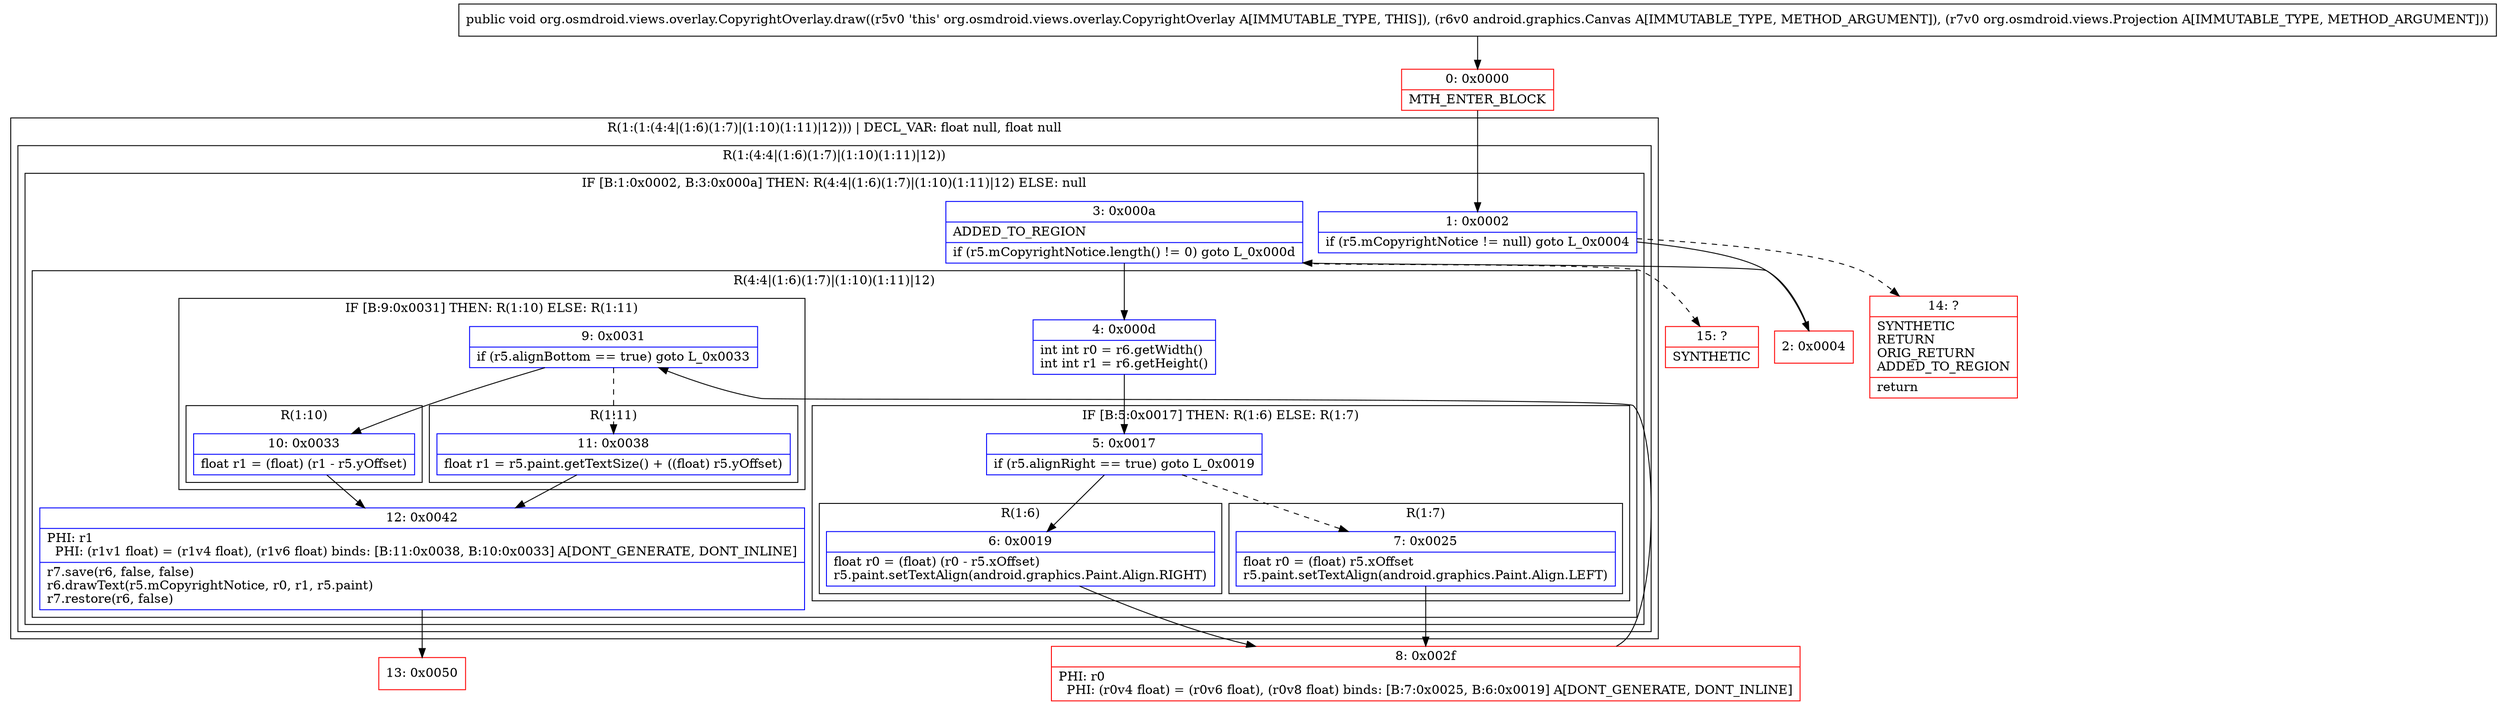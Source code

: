 digraph "CFG fororg.osmdroid.views.overlay.CopyrightOverlay.draw(Landroid\/graphics\/Canvas;Lorg\/osmdroid\/views\/Projection;)V" {
subgraph cluster_Region_942409271 {
label = "R(1:(1:(4:4|(1:6)(1:7)|(1:10)(1:11)|12))) | DECL_VAR: float null, float null\l";
node [shape=record,color=blue];
subgraph cluster_Region_1937978709 {
label = "R(1:(4:4|(1:6)(1:7)|(1:10)(1:11)|12))";
node [shape=record,color=blue];
subgraph cluster_IfRegion_958965666 {
label = "IF [B:1:0x0002, B:3:0x000a] THEN: R(4:4|(1:6)(1:7)|(1:10)(1:11)|12) ELSE: null";
node [shape=record,color=blue];
Node_1 [shape=record,label="{1\:\ 0x0002|if (r5.mCopyrightNotice != null) goto L_0x0004\l}"];
Node_3 [shape=record,label="{3\:\ 0x000a|ADDED_TO_REGION\l|if (r5.mCopyrightNotice.length() != 0) goto L_0x000d\l}"];
subgraph cluster_Region_347740784 {
label = "R(4:4|(1:6)(1:7)|(1:10)(1:11)|12)";
node [shape=record,color=blue];
Node_4 [shape=record,label="{4\:\ 0x000d|int int r0 = r6.getWidth()\lint int r1 = r6.getHeight()\l}"];
subgraph cluster_IfRegion_1559318801 {
label = "IF [B:5:0x0017] THEN: R(1:6) ELSE: R(1:7)";
node [shape=record,color=blue];
Node_5 [shape=record,label="{5\:\ 0x0017|if (r5.alignRight == true) goto L_0x0019\l}"];
subgraph cluster_Region_424683272 {
label = "R(1:6)";
node [shape=record,color=blue];
Node_6 [shape=record,label="{6\:\ 0x0019|float r0 = (float) (r0 \- r5.xOffset)\lr5.paint.setTextAlign(android.graphics.Paint.Align.RIGHT)\l}"];
}
subgraph cluster_Region_514036087 {
label = "R(1:7)";
node [shape=record,color=blue];
Node_7 [shape=record,label="{7\:\ 0x0025|float r0 = (float) r5.xOffset\lr5.paint.setTextAlign(android.graphics.Paint.Align.LEFT)\l}"];
}
}
subgraph cluster_IfRegion_70580486 {
label = "IF [B:9:0x0031] THEN: R(1:10) ELSE: R(1:11)";
node [shape=record,color=blue];
Node_9 [shape=record,label="{9\:\ 0x0031|if (r5.alignBottom == true) goto L_0x0033\l}"];
subgraph cluster_Region_887868515 {
label = "R(1:10)";
node [shape=record,color=blue];
Node_10 [shape=record,label="{10\:\ 0x0033|float r1 = (float) (r1 \- r5.yOffset)\l}"];
}
subgraph cluster_Region_1510895945 {
label = "R(1:11)";
node [shape=record,color=blue];
Node_11 [shape=record,label="{11\:\ 0x0038|float r1 = r5.paint.getTextSize() + ((float) r5.yOffset)\l}"];
}
}
Node_12 [shape=record,label="{12\:\ 0x0042|PHI: r1 \l  PHI: (r1v1 float) = (r1v4 float), (r1v6 float) binds: [B:11:0x0038, B:10:0x0033] A[DONT_GENERATE, DONT_INLINE]\l|r7.save(r6, false, false)\lr6.drawText(r5.mCopyrightNotice, r0, r1, r5.paint)\lr7.restore(r6, false)\l}"];
}
}
}
}
Node_0 [shape=record,color=red,label="{0\:\ 0x0000|MTH_ENTER_BLOCK\l}"];
Node_2 [shape=record,color=red,label="{2\:\ 0x0004}"];
Node_8 [shape=record,color=red,label="{8\:\ 0x002f|PHI: r0 \l  PHI: (r0v4 float) = (r0v6 float), (r0v8 float) binds: [B:7:0x0025, B:6:0x0019] A[DONT_GENERATE, DONT_INLINE]\l}"];
Node_13 [shape=record,color=red,label="{13\:\ 0x0050}"];
Node_14 [shape=record,color=red,label="{14\:\ ?|SYNTHETIC\lRETURN\lORIG_RETURN\lADDED_TO_REGION\l|return\l}"];
Node_15 [shape=record,color=red,label="{15\:\ ?|SYNTHETIC\l}"];
MethodNode[shape=record,label="{public void org.osmdroid.views.overlay.CopyrightOverlay.draw((r5v0 'this' org.osmdroid.views.overlay.CopyrightOverlay A[IMMUTABLE_TYPE, THIS]), (r6v0 android.graphics.Canvas A[IMMUTABLE_TYPE, METHOD_ARGUMENT]), (r7v0 org.osmdroid.views.Projection A[IMMUTABLE_TYPE, METHOD_ARGUMENT])) }"];
MethodNode -> Node_0;
Node_1 -> Node_2;
Node_1 -> Node_14[style=dashed];
Node_3 -> Node_4;
Node_3 -> Node_15[style=dashed];
Node_4 -> Node_5;
Node_5 -> Node_6;
Node_5 -> Node_7[style=dashed];
Node_6 -> Node_8;
Node_7 -> Node_8;
Node_9 -> Node_10;
Node_9 -> Node_11[style=dashed];
Node_10 -> Node_12;
Node_11 -> Node_12;
Node_12 -> Node_13;
Node_0 -> Node_1;
Node_2 -> Node_3;
Node_8 -> Node_9;
}

